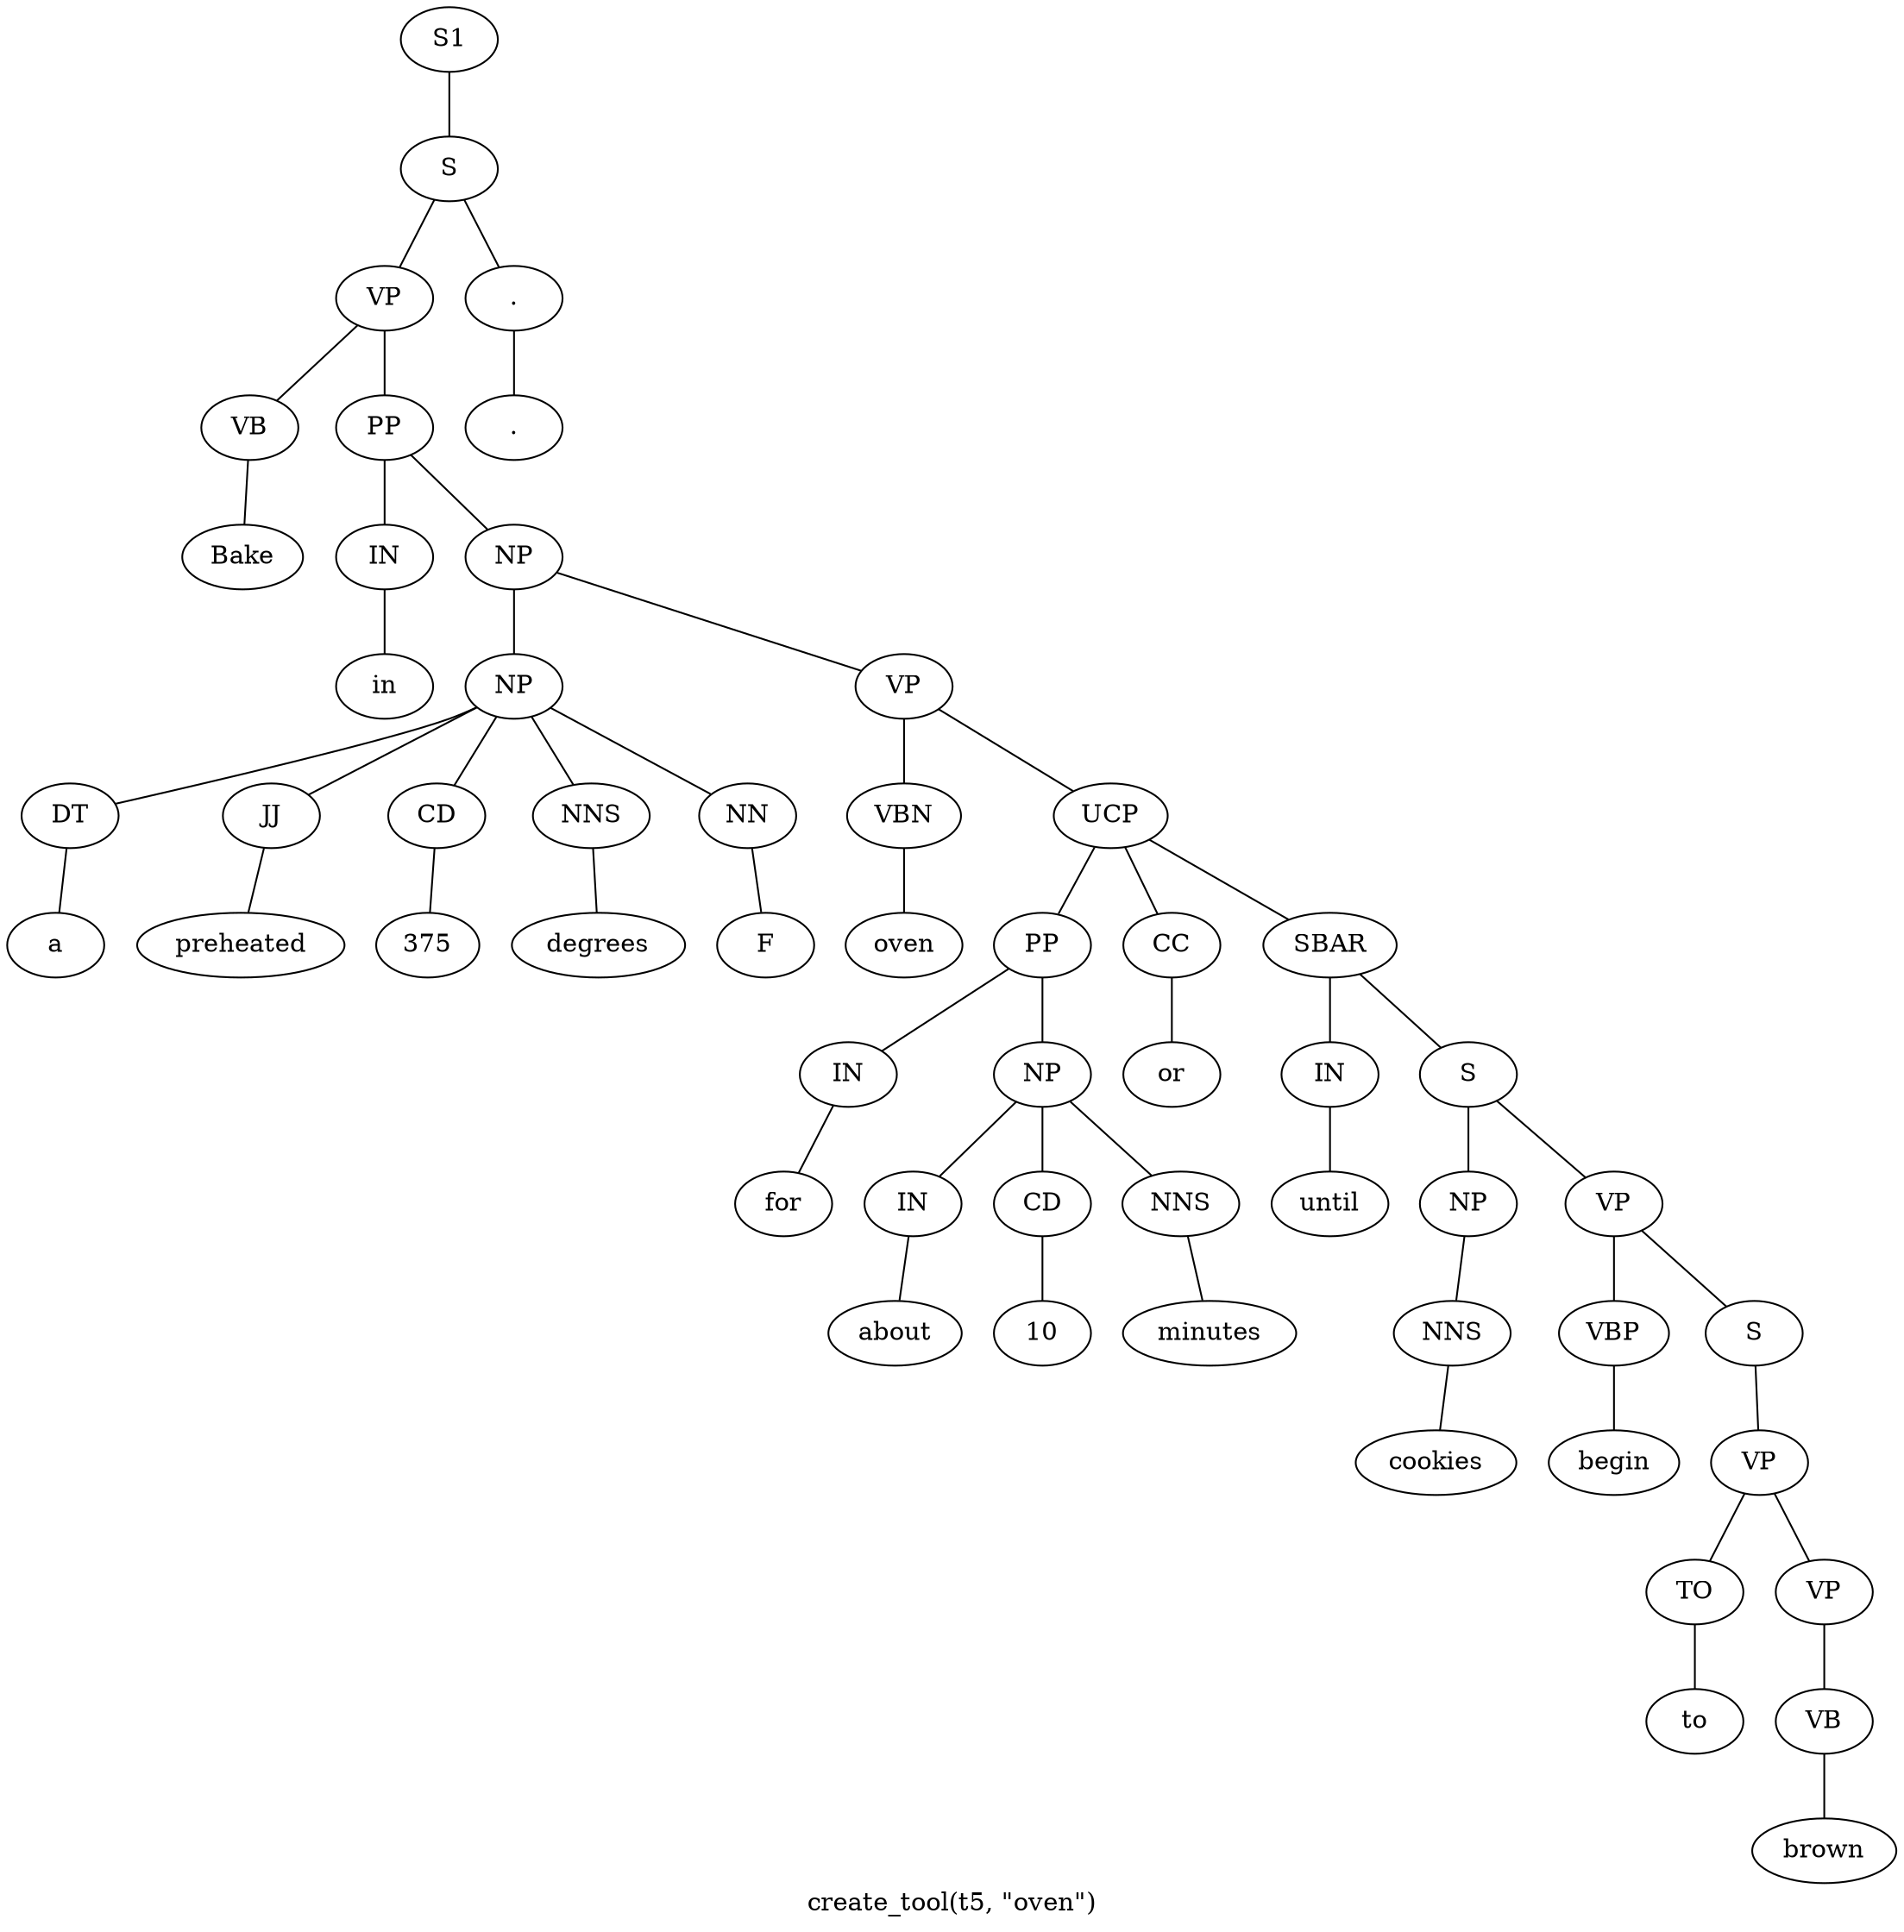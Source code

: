 graph SyntaxGraph {
	label = "create_tool(t5, \"oven\")";
	Node0 [label="S1"];
	Node1 [label="S"];
	Node2 [label="VP"];
	Node3 [label="VB"];
	Node4 [label="Bake"];
	Node5 [label="PP"];
	Node6 [label="IN"];
	Node7 [label="in"];
	Node8 [label="NP"];
	Node9 [label="NP"];
	Node10 [label="DT"];
	Node11 [label="a"];
	Node12 [label="JJ"];
	Node13 [label="preheated"];
	Node14 [label="CD"];
	Node15 [label="375"];
	Node16 [label="NNS"];
	Node17 [label="degrees"];
	Node18 [label="NN"];
	Node19 [label="F"];
	Node20 [label="VP"];
	Node21 [label="VBN"];
	Node22 [label="oven"];
	Node23 [label="UCP"];
	Node24 [label="PP"];
	Node25 [label="IN"];
	Node26 [label="for"];
	Node27 [label="NP"];
	Node28 [label="IN"];
	Node29 [label="about"];
	Node30 [label="CD"];
	Node31 [label="10"];
	Node32 [label="NNS"];
	Node33 [label="minutes"];
	Node34 [label="CC"];
	Node35 [label="or"];
	Node36 [label="SBAR"];
	Node37 [label="IN"];
	Node38 [label="until"];
	Node39 [label="S"];
	Node40 [label="NP"];
	Node41 [label="NNS"];
	Node42 [label="cookies"];
	Node43 [label="VP"];
	Node44 [label="VBP"];
	Node45 [label="begin"];
	Node46 [label="S"];
	Node47 [label="VP"];
	Node48 [label="TO"];
	Node49 [label="to"];
	Node50 [label="VP"];
	Node51 [label="VB"];
	Node52 [label="brown"];
	Node53 [label="."];
	Node54 [label="."];

	Node0 -- Node1;
	Node1 -- Node2;
	Node1 -- Node53;
	Node2 -- Node3;
	Node2 -- Node5;
	Node3 -- Node4;
	Node5 -- Node6;
	Node5 -- Node8;
	Node6 -- Node7;
	Node8 -- Node9;
	Node8 -- Node20;
	Node9 -- Node10;
	Node9 -- Node12;
	Node9 -- Node14;
	Node9 -- Node16;
	Node9 -- Node18;
	Node10 -- Node11;
	Node12 -- Node13;
	Node14 -- Node15;
	Node16 -- Node17;
	Node18 -- Node19;
	Node20 -- Node21;
	Node20 -- Node23;
	Node21 -- Node22;
	Node23 -- Node24;
	Node23 -- Node34;
	Node23 -- Node36;
	Node24 -- Node25;
	Node24 -- Node27;
	Node25 -- Node26;
	Node27 -- Node28;
	Node27 -- Node30;
	Node27 -- Node32;
	Node28 -- Node29;
	Node30 -- Node31;
	Node32 -- Node33;
	Node34 -- Node35;
	Node36 -- Node37;
	Node36 -- Node39;
	Node37 -- Node38;
	Node39 -- Node40;
	Node39 -- Node43;
	Node40 -- Node41;
	Node41 -- Node42;
	Node43 -- Node44;
	Node43 -- Node46;
	Node44 -- Node45;
	Node46 -- Node47;
	Node47 -- Node48;
	Node47 -- Node50;
	Node48 -- Node49;
	Node50 -- Node51;
	Node51 -- Node52;
	Node53 -- Node54;
}